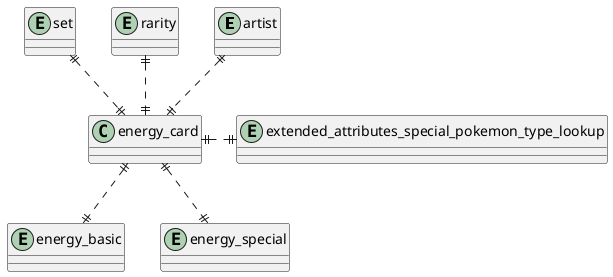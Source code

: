 @startuml energy-card-relationships

entity "artist" as artist {}
entity "energy_basic" as energy_basic {}
entity "energy_special" as energy_special {}
entity "extended_attributes_special_pokemon_type_lookup" as extended_attributes_special_pokemon_type_lookup {}
entity "rarity" as rarity {}
entity "set" as set {}

energy_card ||..up|| artist
energy_card ||..|| energy_basic
energy_card ||..|| energy_special
energy_card ||..right|| extended_attributes_special_pokemon_type_lookup
energy_card ||..up|| rarity
energy_card ||..up|| set

@enduml